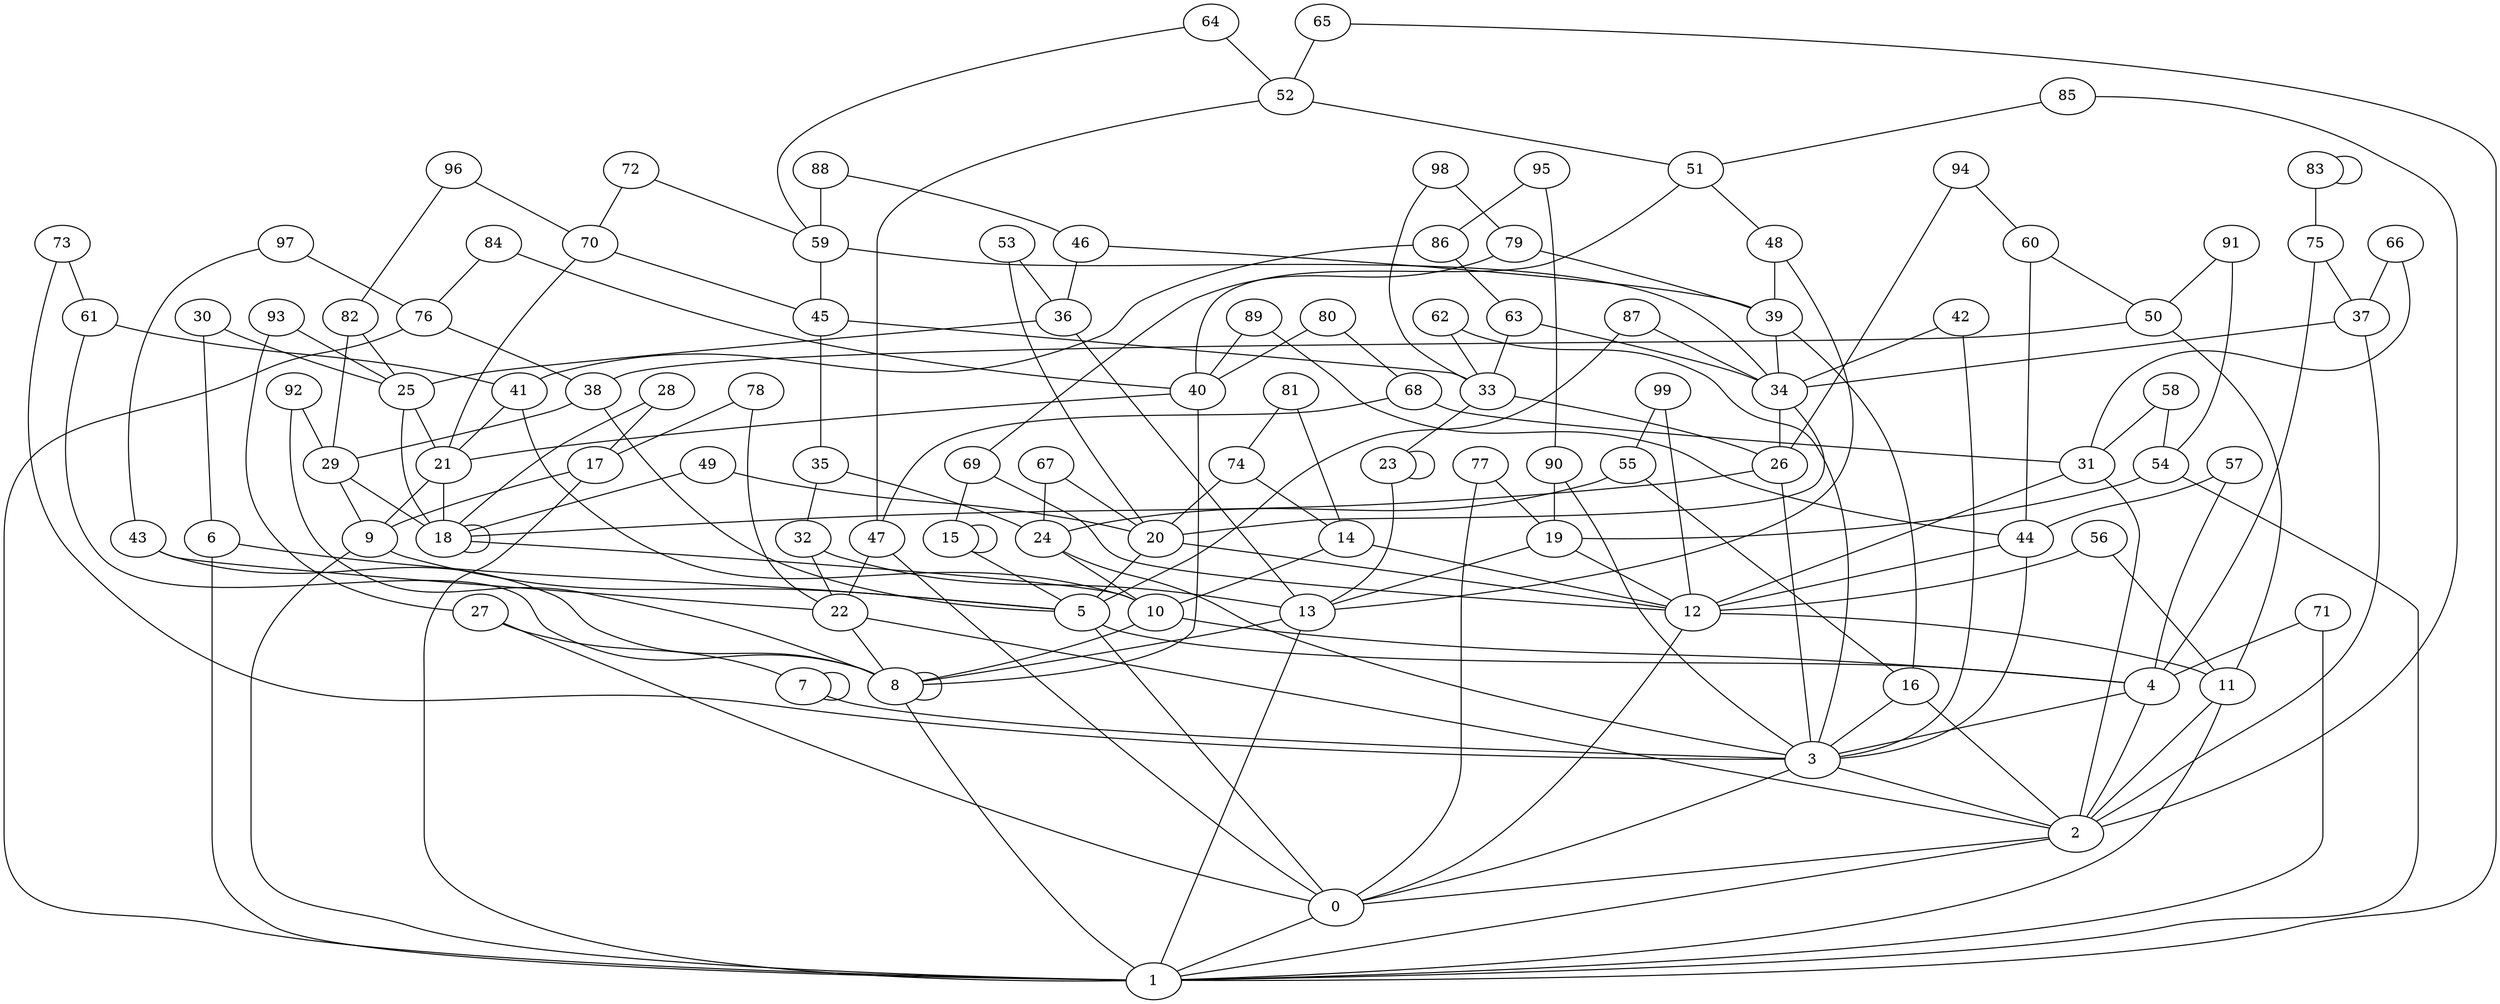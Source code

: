 graph G {
    "53" -- "36";
    "26" -- "18";
    "45" -- "33";
    "64" -- "59";
    "94" -- "26";
    "63" -- "33";
    "5" -- "0";
    "37" -- "34";
    "17" -- "9";
    "11" -- "2";
    "91" -- "50";
    "69" -- "15";
    "46" -- "36";
    "57" -- "4";
    "35" -- "24";
    "28" -- "18";
    "78" -- "17";
    "24" -- "3";
    "4" -- "2";
    "95" -- "86";
    "49" -- "20";
    "83" -- "75";
    "8" -- "1";
    "42" -- "3";
    "58" -- "31";
    "94" -- "60";
    "17" -- "1";
    "19" -- "13";
    "82" -- "25";
    "21" -- "18";
    "36" -- "25";
    "20" -- "12";
    "87" -- "34";
    "46" -- "39";
    "81" -- "14";
    "26" -- "3";
    "41" -- "21";
    "21" -- "9";
    "87" -- "5";
    "90" -- "3";
    "67" -- "24";
    "44" -- "3";
    "93" -- "27";
    "56" -- "12";
    "43" -- "8";
    "93" -- "25";
    "68" -- "47";
    "84" -- "40";
    "86" -- "63";
    "61" -- "8";
    "78" -- "22";
    "25" -- "21";
    "74" -- "14";
    "2" -- "0";
    "38" -- "29";
    "32" -- "22";
    "51" -- "48";
    "31" -- "12";
    "50" -- "38";
    "76" -- "1";
    "7" -- "7";
    "23" -- "13";
    "24" -- "10";
    "58" -- "54";
    "52" -- "47";
    "97" -- "76";
    "74" -- "20";
    "54" -- "19";
    "52" -- "51";
    "50" -- "11";
    "9" -- "5";
    "75" -- "4";
    "33" -- "23";
    "39" -- "34";
    "22" -- "2";
    "18" -- "18";
    "31" -- "2";
    "67" -- "20";
    "98" -- "79";
    "34" -- "26";
    "55" -- "24";
    "51" -- "40";
    "99" -- "12";
    "13" -- "8";
    "77" -- "19";
    "22" -- "8";
    "71" -- "1";
    "27" -- "0";
    "40" -- "8";
    "59" -- "34";
    "59" -- "45";
    "88" -- "46";
    "62" -- "3";
    "7" -- "3";
    "96" -- "82";
    "19" -- "12";
    "16" -- "3";
    "48" -- "13";
    "64" -- "52";
    "60" -- "44";
    "40" -- "21";
    "88" -- "59";
    "48" -- "39";
    "9" -- "1";
    "99" -- "55";
    "53" -- "20";
    "70" -- "45";
    "70" -- "21";
    "32" -- "13";
    "47" -- "0";
    "66" -- "37";
    "6" -- "5";
    "25" -- "18";
    "60" -- "50";
    "73" -- "3";
    "75" -- "37";
    "92" -- "29";
    "72" -- "59";
    "72" -- "70";
    "62" -- "33";
    "8" -- "8";
    "2" -- "1";
    "55" -- "16";
    "14" -- "10";
    "11" -- "1";
    "43" -- "22";
    "77" -- "0";
    "81" -- "74";
    "90" -- "19";
    "89" -- "44";
    "63" -- "34";
    "37" -- "2";
    "69" -- "12";
    "14" -- "12";
    "10" -- "4";
    "27" -- "7";
    "23" -- "23";
    "39" -- "16";
    "10" -- "8";
    "3" -- "2";
    "20" -- "5";
    "13" -- "1";
    "44" -- "12";
    "92" -- "8";
    "38" -- "5";
    "85" -- "2";
    "15" -- "15";
    "66" -- "31";
    "79" -- "39";
    "4" -- "3";
    "36" -- "13";
    "33" -- "26";
    "30" -- "6";
    "29" -- "18";
    "45" -- "35";
    "61" -- "41";
    "57" -- "44";
    "73" -- "61";
    "6" -- "1";
    "18" -- "10";
    "47" -- "22";
    "29" -- "9";
    "68" -- "31";
    "80" -- "40";
    "97" -- "43";
    "5" -- "4";
    "89" -- "40";
    "79" -- "69";
    "54" -- "1";
    "56" -- "11";
    "91" -- "54";
    "0" -- "1";
    "15" -- "5";
    "34" -- "20";
    "49" -- "18";
    "96" -- "70";
    "42" -- "34";
    "16" -- "2";
    "85" -- "51";
    "84" -- "76";
    "80" -- "68";
    "76" -- "38";
    "35" -- "32";
    "82" -- "29";
    "30" -- "25";
    "98" -- "33";
    "41" -- "10";
    "95" -- "90";
    "71" -- "4";
    "65" -- "52";
    "3" -- "0";
    "65" -- "1";
    "12" -- "0";
    "12" -- "11";
    "28" -- "17";
    "83" -- "83";
    "86" -- "41";
}

